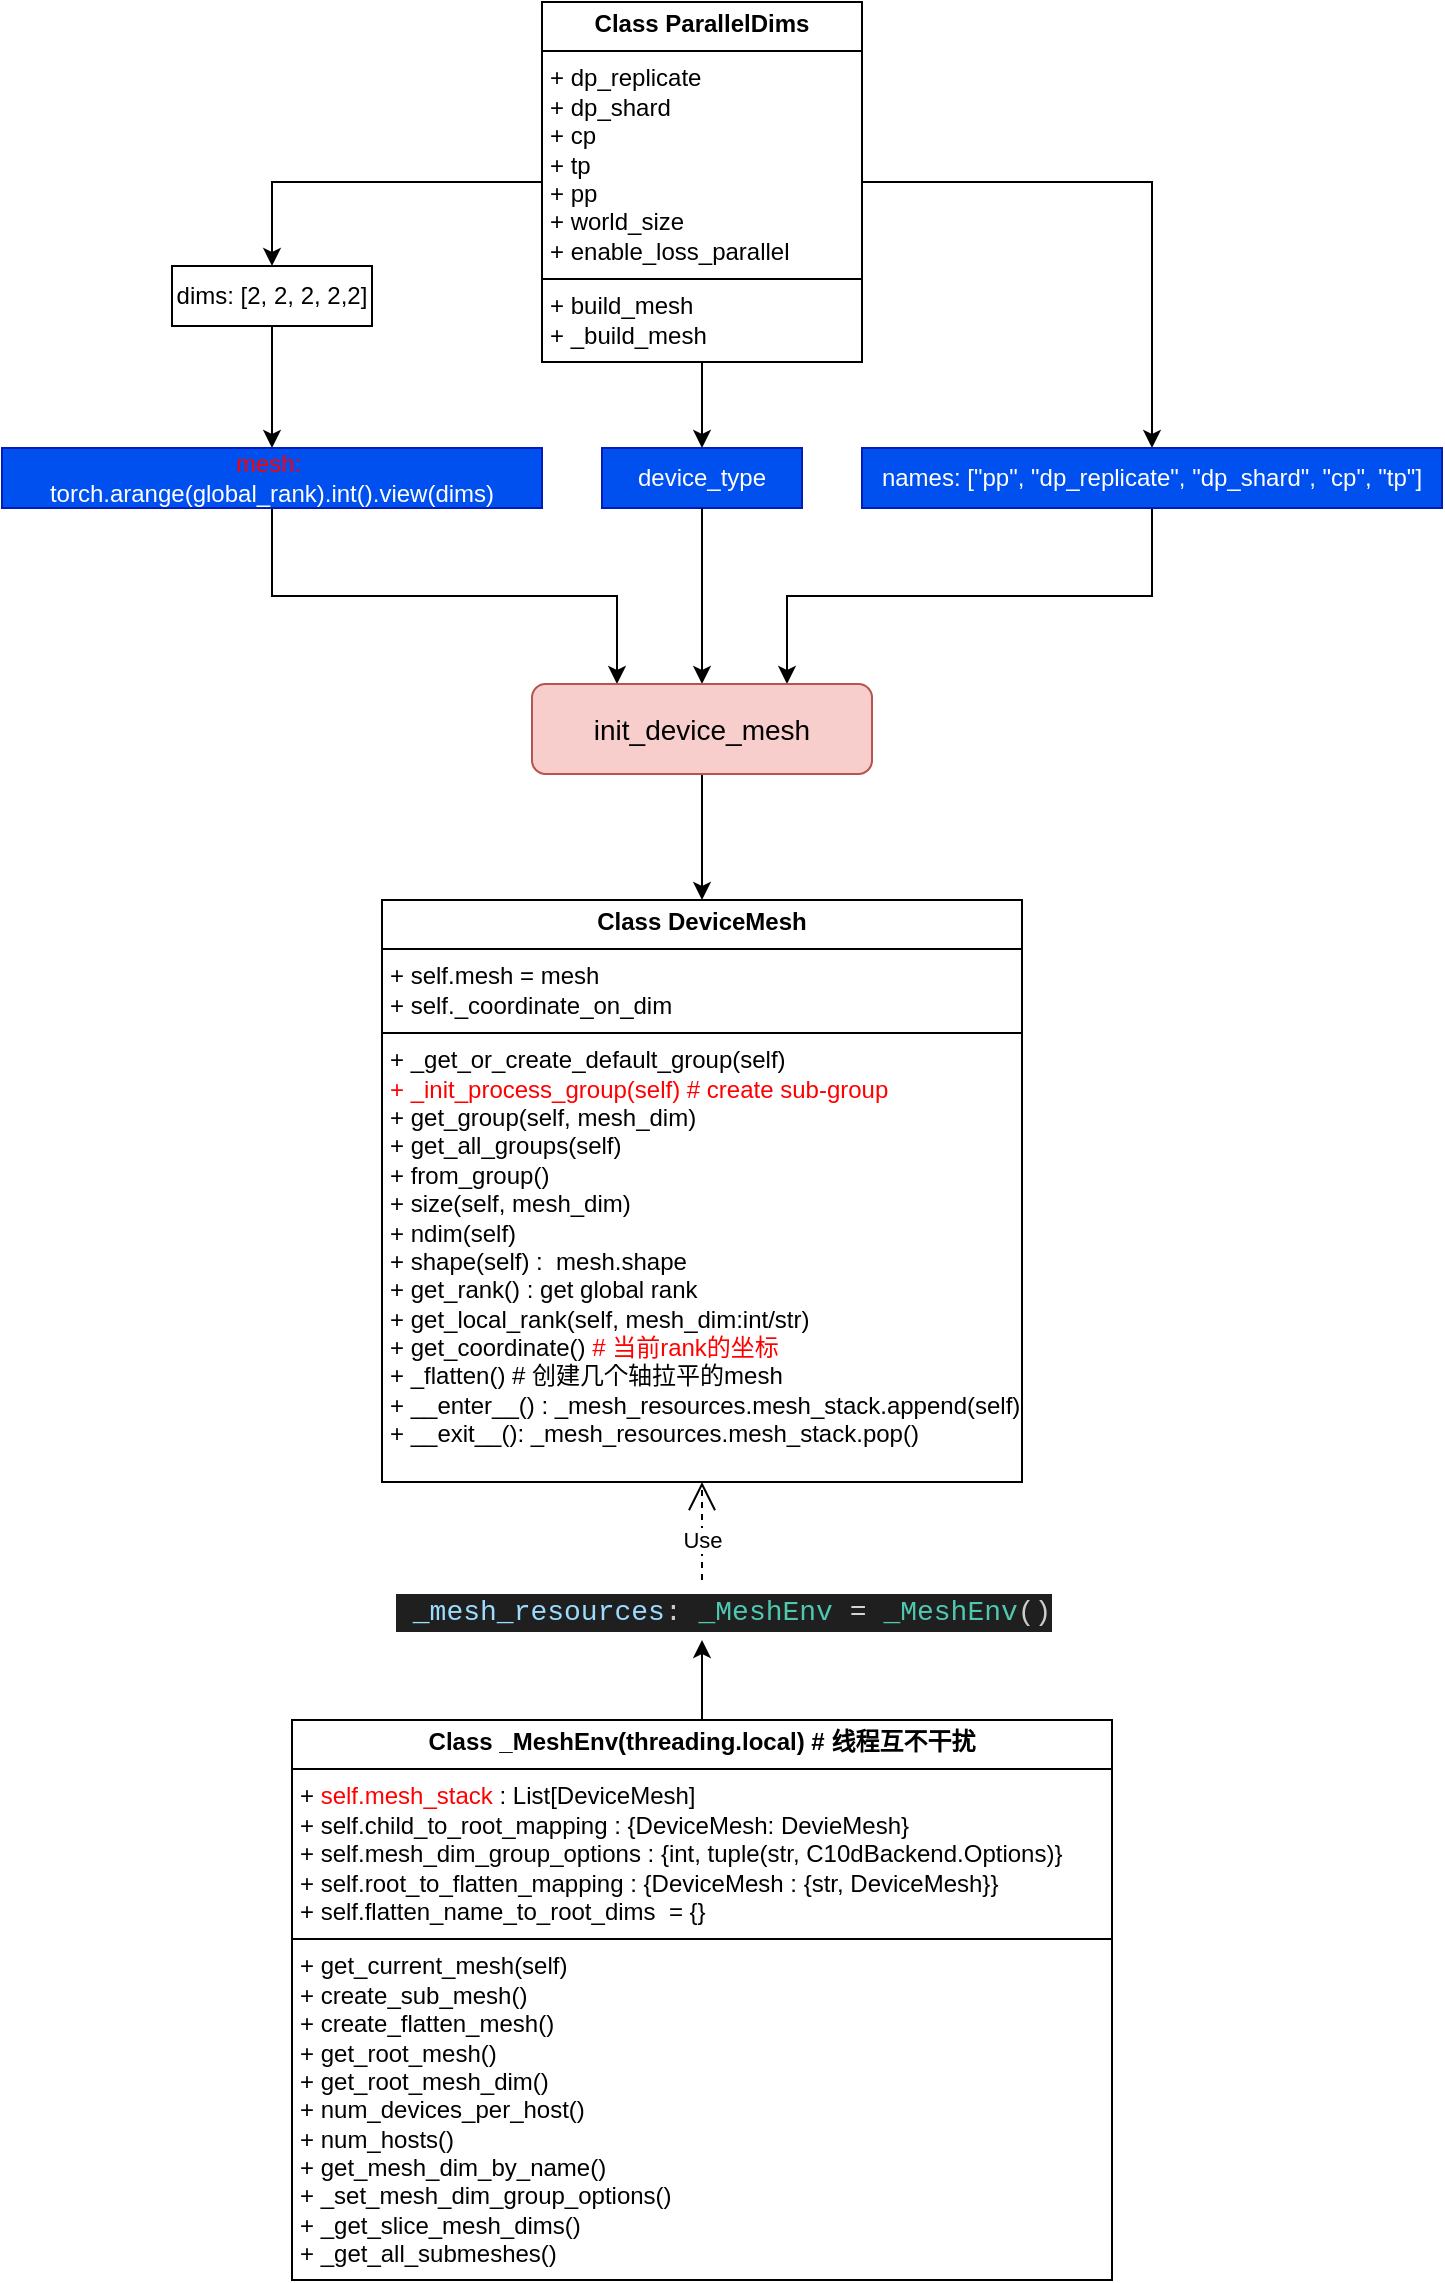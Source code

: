 <mxfile version="24.2.5" type="device">
  <diagram id="C5RBs43oDa-KdzZeNtuy" name="Page-1">
    <mxGraphModel dx="1562" dy="917" grid="1" gridSize="10" guides="1" tooltips="1" connect="1" arrows="1" fold="1" page="1" pageScale="1" pageWidth="827" pageHeight="1169" math="0" shadow="0">
      <root>
        <mxCell id="WIyWlLk6GJQsqaUBKTNV-0" />
        <mxCell id="WIyWlLk6GJQsqaUBKTNV-1" parent="WIyWlLk6GJQsqaUBKTNV-0" />
        <mxCell id="0dIo5LDL45jFIpCISPjA-4" style="edgeStyle=orthogonalEdgeStyle;rounded=0;orthogonalLoop=1;jettySize=auto;html=1;exitX=1;exitY=0.5;exitDx=0;exitDy=0;" parent="WIyWlLk6GJQsqaUBKTNV-1" source="0dIo5LDL45jFIpCISPjA-1" target="0dIo5LDL45jFIpCISPjA-3" edge="1">
          <mxGeometry relative="1" as="geometry" />
        </mxCell>
        <mxCell id="0dIo5LDL45jFIpCISPjA-5" style="edgeStyle=orthogonalEdgeStyle;rounded=0;orthogonalLoop=1;jettySize=auto;html=1;entryX=0.5;entryY=0;entryDx=0;entryDy=0;" parent="WIyWlLk6GJQsqaUBKTNV-1" source="0dIo5LDL45jFIpCISPjA-1" target="0dIo5LDL45jFIpCISPjA-2" edge="1">
          <mxGeometry relative="1" as="geometry" />
        </mxCell>
        <mxCell id="0dIo5LDL45jFIpCISPjA-12" style="edgeStyle=orthogonalEdgeStyle;rounded=0;orthogonalLoop=1;jettySize=auto;html=1;" parent="WIyWlLk6GJQsqaUBKTNV-1" source="0dIo5LDL45jFIpCISPjA-1" target="0dIo5LDL45jFIpCISPjA-11" edge="1">
          <mxGeometry relative="1" as="geometry" />
        </mxCell>
        <mxCell id="0dIo5LDL45jFIpCISPjA-1" value="&lt;p style=&quot;margin:0px;margin-top:4px;text-align:center;&quot;&gt;&lt;b&gt;Class ParallelDims&lt;/b&gt;&lt;/p&gt;&lt;hr size=&quot;1&quot; style=&quot;border-style:solid;&quot;&gt;&lt;p style=&quot;margin:0px;margin-left:4px;&quot;&gt;+ dp_replicate&lt;/p&gt;&lt;p style=&quot;margin:0px;margin-left:4px;&quot;&gt;+ dp_shard&lt;/p&gt;&lt;p style=&quot;margin:0px;margin-left:4px;&quot;&gt;+ cp&lt;/p&gt;&lt;p style=&quot;margin:0px;margin-left:4px;&quot;&gt;+ tp&lt;/p&gt;&lt;p style=&quot;margin:0px;margin-left:4px;&quot;&gt;+ pp&lt;/p&gt;&lt;p style=&quot;margin:0px;margin-left:4px;&quot;&gt;+ world_size&lt;/p&gt;&lt;p style=&quot;margin:0px;margin-left:4px;&quot;&gt;+ enable_loss_parallel&lt;/p&gt;&lt;hr size=&quot;1&quot; style=&quot;border-style:solid;&quot;&gt;&lt;p style=&quot;margin:0px;margin-left:4px;&quot;&gt;+ build_mesh&lt;/p&gt;&lt;p style=&quot;margin:0px;margin-left:4px;&quot;&gt;+ _build_mesh&lt;/p&gt;&lt;p style=&quot;margin:0px;margin-left:4px;&quot;&gt;&lt;br&gt;&lt;/p&gt;" style="verticalAlign=top;align=left;overflow=fill;html=1;whiteSpace=wrap;" parent="WIyWlLk6GJQsqaUBKTNV-1" vertex="1">
          <mxGeometry x="350" y="11" width="160" height="180" as="geometry" />
        </mxCell>
        <mxCell id="0dIo5LDL45jFIpCISPjA-7" style="edgeStyle=orthogonalEdgeStyle;rounded=0;orthogonalLoop=1;jettySize=auto;html=1;entryX=0.5;entryY=0;entryDx=0;entryDy=0;" parent="WIyWlLk6GJQsqaUBKTNV-1" source="0dIo5LDL45jFIpCISPjA-2" target="0dIo5LDL45jFIpCISPjA-6" edge="1">
          <mxGeometry relative="1" as="geometry" />
        </mxCell>
        <mxCell id="0dIo5LDL45jFIpCISPjA-2" value="dims: [2, 2, 2, 2,2]" style="html=1;whiteSpace=wrap;" parent="WIyWlLk6GJQsqaUBKTNV-1" vertex="1">
          <mxGeometry x="165" y="143" width="100" height="30" as="geometry" />
        </mxCell>
        <mxCell id="UuklTWy1CP653X926W3F-4" style="edgeStyle=orthogonalEdgeStyle;rounded=0;orthogonalLoop=1;jettySize=auto;html=1;entryX=0.75;entryY=0;entryDx=0;entryDy=0;" edge="1" parent="WIyWlLk6GJQsqaUBKTNV-1" source="0dIo5LDL45jFIpCISPjA-3" target="UuklTWy1CP653X926W3F-0">
          <mxGeometry relative="1" as="geometry" />
        </mxCell>
        <mxCell id="0dIo5LDL45jFIpCISPjA-3" value="names: [&quot;pp&quot;, &quot;dp_replicate&quot;, &quot;dp_shard&quot;, &quot;cp&quot;, &quot;tp&quot;]" style="html=1;whiteSpace=wrap;fillColor=#0050ef;fontColor=#ffffff;strokeColor=#001DBC;" parent="WIyWlLk6GJQsqaUBKTNV-1" vertex="1">
          <mxGeometry x="510" y="234" width="290" height="30" as="geometry" />
        </mxCell>
        <mxCell id="UuklTWy1CP653X926W3F-5" style="edgeStyle=orthogonalEdgeStyle;rounded=0;orthogonalLoop=1;jettySize=auto;html=1;entryX=0.25;entryY=0;entryDx=0;entryDy=0;" edge="1" parent="WIyWlLk6GJQsqaUBKTNV-1" source="0dIo5LDL45jFIpCISPjA-6" target="UuklTWy1CP653X926W3F-0">
          <mxGeometry relative="1" as="geometry" />
        </mxCell>
        <mxCell id="0dIo5LDL45jFIpCISPjA-6" value="&lt;font color=&quot;#ff0000&quot;&gt;mesh:&amp;nbsp;&lt;/font&gt;&lt;div&gt;torch.arange(global_rank).int().view(dims)&lt;/div&gt;" style="html=1;whiteSpace=wrap;fillColor=#0050ef;fontColor=#ffffff;strokeColor=#001DBC;" parent="WIyWlLk6GJQsqaUBKTNV-1" vertex="1">
          <mxGeometry x="80" y="234" width="270" height="30" as="geometry" />
        </mxCell>
        <mxCell id="0dIo5LDL45jFIpCISPjA-8" value="&lt;p style=&quot;margin:0px;margin-top:4px;text-align:center;&quot;&gt;&lt;b&gt;Class DeviceMesh&lt;/b&gt;&lt;/p&gt;&lt;hr size=&quot;1&quot; style=&quot;border-style:solid;&quot;&gt;&lt;p style=&quot;margin:0px;margin-left:4px;&quot;&gt;+ self.mesh = mesh&lt;/p&gt;&lt;p style=&quot;margin:0px;margin-left:4px;&quot;&gt;+ self._coordinate_on_dim&lt;/p&gt;&lt;hr size=&quot;1&quot; style=&quot;border-style:solid;&quot;&gt;&lt;p style=&quot;margin:0px;margin-left:4px;&quot;&gt;+ _get_or_create_default_group(self)&lt;/p&gt;&lt;p style=&quot;margin:0px;margin-left:4px;&quot;&gt;&lt;font color=&quot;#ff0000&quot;&gt;+ _init_process_group(self) # create sub-group&lt;/font&gt;&lt;/p&gt;&lt;p style=&quot;margin:0px;margin-left:4px;&quot;&gt;+ get_group(self, mesh_dim)&lt;/p&gt;&lt;p style=&quot;margin:0px;margin-left:4px;&quot;&gt;+ get_all_groups(self)&lt;/p&gt;&lt;p style=&quot;margin:0px;margin-left:4px;&quot;&gt;+ from_group()&lt;/p&gt;&lt;p style=&quot;margin:0px;margin-left:4px;&quot;&gt;+ size(self, mesh_dim)&lt;/p&gt;&lt;p style=&quot;margin:0px;margin-left:4px;&quot;&gt;+ ndim(self)&lt;/p&gt;&lt;p style=&quot;margin:0px;margin-left:4px;&quot;&gt;+ shape(self) :&amp;nbsp; mesh.shape&lt;/p&gt;&lt;p style=&quot;margin:0px;margin-left:4px;&quot;&gt;+ get_rank() : get global rank&lt;/p&gt;&lt;p style=&quot;margin:0px;margin-left:4px;&quot;&gt;+ get_local_rank(self, mesh_dim:int/str)&lt;/p&gt;&lt;p style=&quot;margin:0px;margin-left:4px;&quot;&gt;+ get_coordinate() &lt;font color=&quot;#ff0000&quot;&gt;# 当前rank的坐标&lt;/font&gt;&lt;/p&gt;&lt;p style=&quot;margin:0px;margin-left:4px;&quot;&gt;+ _flatten() # 创建几个轴拉平的mesh&lt;/p&gt;&lt;p style=&quot;margin:0px;margin-left:4px;&quot;&gt;+ __enter__() : _mesh_resources.mesh_stack.append(self)&lt;/p&gt;&lt;p style=&quot;margin:0px;margin-left:4px;&quot;&gt;+ __exit__(): _mesh_resources.mesh_stack.pop()&lt;/p&gt;" style="verticalAlign=top;align=left;overflow=fill;html=1;whiteSpace=wrap;" parent="WIyWlLk6GJQsqaUBKTNV-1" vertex="1">
          <mxGeometry x="270" y="460" width="320" height="291" as="geometry" />
        </mxCell>
        <mxCell id="0dIo5LDL45jFIpCISPjA-13" style="edgeStyle=orthogonalEdgeStyle;rounded=0;orthogonalLoop=1;jettySize=auto;html=1;entryX=0.5;entryY=0;entryDx=0;entryDy=0;" parent="WIyWlLk6GJQsqaUBKTNV-1" source="UuklTWy1CP653X926W3F-0" target="0dIo5LDL45jFIpCISPjA-8" edge="1">
          <mxGeometry relative="1" as="geometry" />
        </mxCell>
        <mxCell id="0dIo5LDL45jFIpCISPjA-11" value="device_type" style="html=1;whiteSpace=wrap;fillColor=#0050ef;fontColor=#ffffff;strokeColor=#001DBC;" parent="WIyWlLk6GJQsqaUBKTNV-1" vertex="1">
          <mxGeometry x="380" y="234" width="100" height="30" as="geometry" />
        </mxCell>
        <mxCell id="UuklTWy1CP653X926W3F-1" value="" style="edgeStyle=orthogonalEdgeStyle;rounded=0;orthogonalLoop=1;jettySize=auto;html=1;entryX=0.5;entryY=0;entryDx=0;entryDy=0;" edge="1" parent="WIyWlLk6GJQsqaUBKTNV-1" source="0dIo5LDL45jFIpCISPjA-11" target="UuklTWy1CP653X926W3F-0">
          <mxGeometry relative="1" as="geometry">
            <mxPoint x="430" y="294" as="sourcePoint" />
            <mxPoint x="430" y="345" as="targetPoint" />
          </mxGeometry>
        </mxCell>
        <mxCell id="UuklTWy1CP653X926W3F-0" value="&lt;font style=&quot;font-size: 14px;&quot;&gt;init_device_mesh&lt;/font&gt;" style="rounded=1;whiteSpace=wrap;html=1;fillColor=#f8cecc;strokeColor=#b85450;" vertex="1" parent="WIyWlLk6GJQsqaUBKTNV-1">
          <mxGeometry x="345" y="352" width="170" height="45" as="geometry" />
        </mxCell>
        <mxCell id="UuklTWy1CP653X926W3F-6" style="edgeStyle=orthogonalEdgeStyle;rounded=0;orthogonalLoop=1;jettySize=auto;html=1;entryX=0.5;entryY=1;entryDx=0;entryDy=0;" edge="1" parent="WIyWlLk6GJQsqaUBKTNV-1" source="UuklTWy1CP653X926W3F-2" target="UuklTWy1CP653X926W3F-3">
          <mxGeometry relative="1" as="geometry" />
        </mxCell>
        <mxCell id="UuklTWy1CP653X926W3F-2" value="&lt;p style=&quot;margin:0px;margin-top:4px;text-align:center;&quot;&gt;&lt;b&gt;Class _MeshEnv(threading.local) # 线程互不干扰&lt;/b&gt;&lt;/p&gt;&lt;hr size=&quot;1&quot; style=&quot;border-style:solid;&quot;&gt;&lt;p style=&quot;margin:0px;margin-left:4px;&quot;&gt;+ &lt;font color=&quot;#ff0000&quot;&gt;self.mesh_stack&lt;/font&gt; : List[DeviceMesh]&lt;br&gt;&lt;/p&gt;&lt;p style=&quot;margin:0px;margin-left:4px;&quot;&gt;+ self.child_to_root_mapping : {DeviceMesh: DevieMesh}&lt;/p&gt;&lt;p style=&quot;margin:0px;margin-left:4px;&quot;&gt;+ self.mesh_dim_group_options : {int, tuple(str, C10dBackend.Options)}&lt;/p&gt;&lt;p style=&quot;margin:0px;margin-left:4px;&quot;&gt;+ self.root_to_flatten_mapping : {DeviceMesh : {str, DeviceMesh}}&lt;/p&gt;&lt;p style=&quot;margin:0px;margin-left:4px;&quot;&gt;+ self.flatten_name_to_root_dims&amp;nbsp; = {}&lt;/p&gt;&lt;hr size=&quot;1&quot; style=&quot;border-style:solid;&quot;&gt;&lt;p style=&quot;margin:0px;margin-left:4px;&quot;&gt;+ get_current_mesh(self)&lt;/p&gt;&lt;p style=&quot;margin:0px;margin-left:4px;&quot;&gt;+ create_sub_mesh()&lt;/p&gt;&lt;p style=&quot;margin:0px;margin-left:4px;&quot;&gt;+ create_flatten_mesh()&lt;/p&gt;&lt;p style=&quot;margin:0px;margin-left:4px;&quot;&gt;+ get_root_mesh()&lt;/p&gt;&lt;p style=&quot;margin:0px;margin-left:4px;&quot;&gt;+ get_root_mesh_dim()&lt;/p&gt;&lt;p style=&quot;margin:0px;margin-left:4px;&quot;&gt;+ num_devices_per_host()&lt;/p&gt;&lt;p style=&quot;margin:0px;margin-left:4px;&quot;&gt;+ num_hosts()&lt;/p&gt;&lt;p style=&quot;margin:0px;margin-left:4px;&quot;&gt;+ get_mesh_dim_by_name()&lt;/p&gt;&lt;p style=&quot;margin:0px;margin-left:4px;&quot;&gt;+ _set_mesh_dim_group_options()&lt;/p&gt;&lt;p style=&quot;margin:0px;margin-left:4px;&quot;&gt;+ _get_slice_mesh_dims()&lt;/p&gt;&lt;p style=&quot;margin:0px;margin-left:4px;&quot;&gt;+ _get_all_submeshes()&lt;/p&gt;" style="verticalAlign=top;align=left;overflow=fill;html=1;whiteSpace=wrap;" vertex="1" parent="WIyWlLk6GJQsqaUBKTNV-1">
          <mxGeometry x="225" y="870" width="410" height="280" as="geometry" />
        </mxCell>
        <mxCell id="UuklTWy1CP653X926W3F-3" value="&lt;div style=&quot;color: #cccccc;background-color: #1f1f1f;font-family: Consolas, &#39;Courier New&#39;, monospace;font-weight: normal;font-size: 14px;line-height: 19px;white-space: pre;&quot;&gt;&lt;div&gt;&lt;span style=&quot;color: #cccccc;&quot;&gt; &lt;/span&gt;&lt;span style=&quot;color: #9cdcfe;&quot;&gt;_mesh_resources&lt;/span&gt;&lt;span style=&quot;color: #cccccc;&quot;&gt;: &lt;/span&gt;&lt;span style=&quot;color: #4ec9b0;&quot;&gt;_MeshEnv&lt;/span&gt;&lt;span style=&quot;color: #cccccc;&quot;&gt; &lt;/span&gt;&lt;span style=&quot;color: #d4d4d4;&quot;&gt;=&lt;/span&gt;&lt;span style=&quot;color: #cccccc;&quot;&gt; &lt;/span&gt;&lt;span style=&quot;color: #4ec9b0;&quot;&gt;_MeshEnv&lt;/span&gt;&lt;span style=&quot;color: #cccccc;&quot;&gt;()&lt;/span&gt;&lt;/div&gt;&lt;/div&gt;" style="text;whiteSpace=wrap;html=1;" vertex="1" parent="WIyWlLk6GJQsqaUBKTNV-1">
          <mxGeometry x="275" y="800" width="310" height="30" as="geometry" />
        </mxCell>
        <mxCell id="UuklTWy1CP653X926W3F-8" value="Use" style="endArrow=open;endSize=12;dashed=1;html=1;rounded=0;exitX=0.5;exitY=0;exitDx=0;exitDy=0;entryX=0.5;entryY=1;entryDx=0;entryDy=0;" edge="1" parent="WIyWlLk6GJQsqaUBKTNV-1" source="UuklTWy1CP653X926W3F-3" target="0dIo5LDL45jFIpCISPjA-8">
          <mxGeometry x="-0.184" width="160" relative="1" as="geometry">
            <mxPoint x="580" y="770" as="sourcePoint" />
            <mxPoint x="740" y="770" as="targetPoint" />
            <mxPoint as="offset" />
          </mxGeometry>
        </mxCell>
      </root>
    </mxGraphModel>
  </diagram>
</mxfile>

